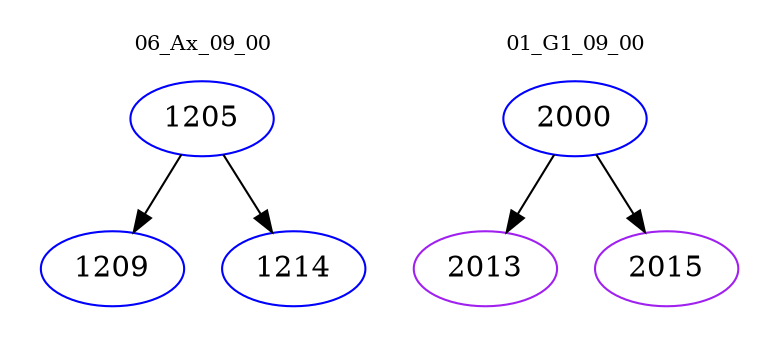 digraph{
subgraph cluster_0 {
color = white
label = "06_Ax_09_00";
fontsize=10;
T0_1205 [label="1205", color="blue"]
T0_1205 -> T0_1209 [color="black"]
T0_1209 [label="1209", color="blue"]
T0_1205 -> T0_1214 [color="black"]
T0_1214 [label="1214", color="blue"]
}
subgraph cluster_1 {
color = white
label = "01_G1_09_00";
fontsize=10;
T1_2000 [label="2000", color="blue"]
T1_2000 -> T1_2013 [color="black"]
T1_2013 [label="2013", color="purple"]
T1_2000 -> T1_2015 [color="black"]
T1_2015 [label="2015", color="purple"]
}
}
